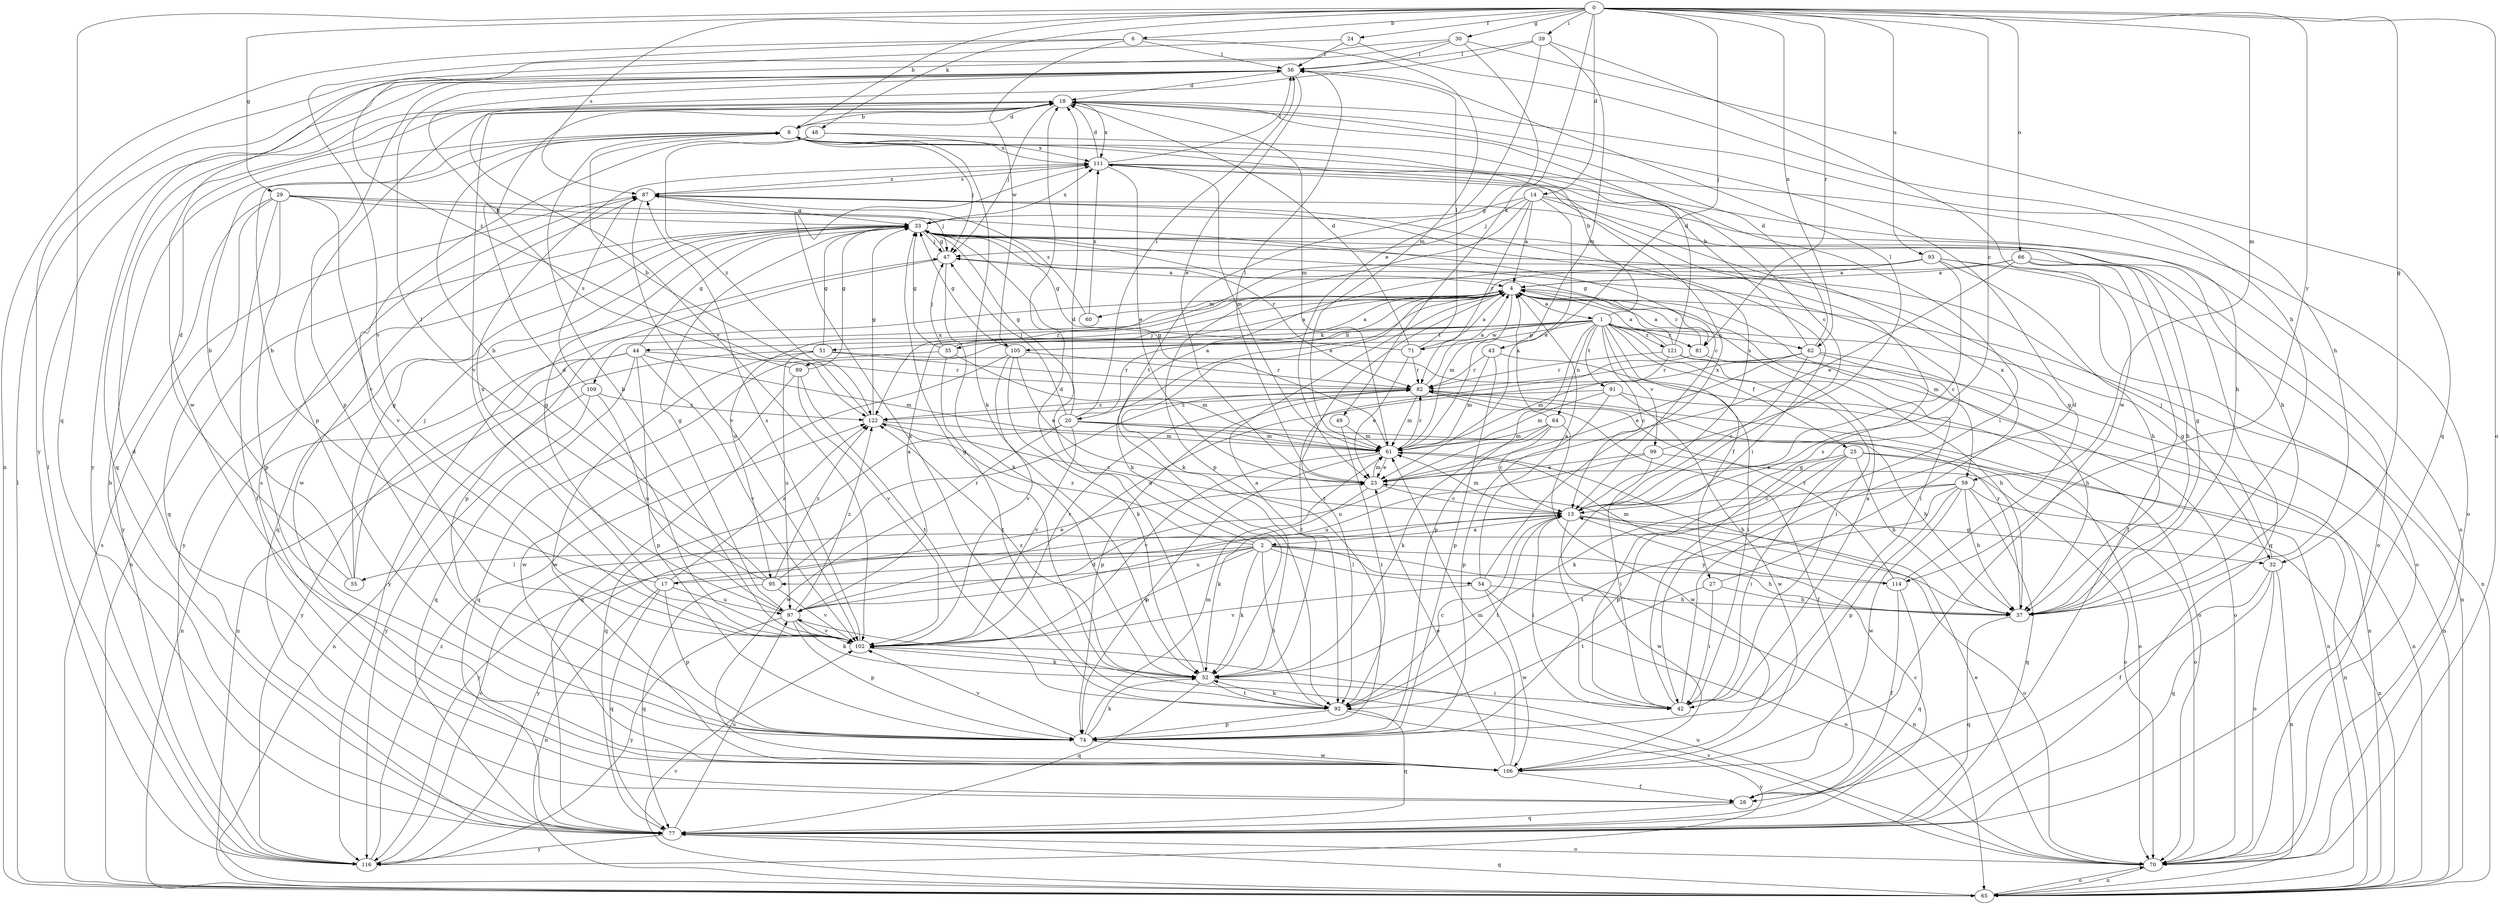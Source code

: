 strict digraph  {
0;
1;
2;
4;
6;
8;
13;
14;
17;
18;
20;
23;
24;
25;
27;
28;
29;
30;
32;
33;
35;
37;
39;
42;
43;
44;
47;
48;
49;
51;
52;
54;
55;
56;
59;
60;
61;
62;
64;
65;
66;
70;
71;
74;
77;
81;
82;
87;
89;
91;
92;
93;
95;
97;
99;
102;
105;
106;
109;
111;
114;
116;
121;
122;
0 -> 6  [label=b];
0 -> 8  [label=b];
0 -> 13  [label=c];
0 -> 14  [label=d];
0 -> 24  [label=f];
0 -> 29  [label=g];
0 -> 30  [label=g];
0 -> 32  [label=g];
0 -> 39  [label=i];
0 -> 43  [label=j];
0 -> 48  [label=k];
0 -> 49  [label=k];
0 -> 59  [label=m];
0 -> 62  [label=n];
0 -> 66  [label=o];
0 -> 70  [label=o];
0 -> 77  [label=q];
0 -> 81  [label=r];
0 -> 87  [label=s];
0 -> 93  [label=u];
0 -> 114  [label=y];
1 -> 8  [label=b];
1 -> 13  [label=c];
1 -> 25  [label=f];
1 -> 27  [label=f];
1 -> 32  [label=g];
1 -> 35  [label=h];
1 -> 42  [label=i];
1 -> 44  [label=j];
1 -> 51  [label=k];
1 -> 62  [label=n];
1 -> 64  [label=n];
1 -> 71  [label=p];
1 -> 74  [label=p];
1 -> 81  [label=r];
1 -> 89  [label=t];
1 -> 91  [label=t];
1 -> 99  [label=v];
1 -> 105  [label=w];
1 -> 121  [label=z];
2 -> 17  [label=d];
2 -> 18  [label=d];
2 -> 37  [label=h];
2 -> 52  [label=k];
2 -> 54  [label=l];
2 -> 55  [label=l];
2 -> 65  [label=n];
2 -> 92  [label=t];
2 -> 95  [label=u];
2 -> 102  [label=v];
2 -> 114  [label=y];
2 -> 122  [label=z];
4 -> 1  [label=a];
4 -> 20  [label=e];
4 -> 42  [label=i];
4 -> 59  [label=m];
4 -> 60  [label=m];
4 -> 61  [label=m];
4 -> 65  [label=n];
4 -> 81  [label=r];
4 -> 92  [label=t];
4 -> 95  [label=u];
4 -> 109  [label=x];
4 -> 116  [label=y];
6 -> 56  [label=l];
6 -> 61  [label=m];
6 -> 65  [label=n];
6 -> 102  [label=v];
6 -> 105  [label=w];
8 -> 18  [label=d];
8 -> 42  [label=i];
8 -> 47  [label=j];
8 -> 52  [label=k];
8 -> 111  [label=x];
13 -> 2  [label=a];
13 -> 32  [label=g];
13 -> 42  [label=i];
13 -> 61  [label=m];
13 -> 70  [label=o];
13 -> 87  [label=s];
13 -> 92  [label=t];
13 -> 106  [label=w];
13 -> 116  [label=y];
14 -> 4  [label=a];
14 -> 23  [label=e];
14 -> 33  [label=g];
14 -> 37  [label=h];
14 -> 47  [label=j];
14 -> 70  [label=o];
14 -> 74  [label=p];
14 -> 82  [label=r];
17 -> 8  [label=b];
17 -> 23  [label=e];
17 -> 33  [label=g];
17 -> 65  [label=n];
17 -> 74  [label=p];
17 -> 77  [label=q];
17 -> 97  [label=u];
17 -> 122  [label=z];
18 -> 8  [label=b];
18 -> 37  [label=h];
18 -> 47  [label=j];
18 -> 61  [label=m];
18 -> 74  [label=p];
18 -> 77  [label=q];
18 -> 102  [label=v];
18 -> 111  [label=x];
20 -> 4  [label=a];
20 -> 33  [label=g];
20 -> 37  [label=h];
20 -> 47  [label=j];
20 -> 56  [label=l];
20 -> 61  [label=m];
20 -> 70  [label=o];
20 -> 77  [label=q];
20 -> 102  [label=v];
20 -> 106  [label=w];
23 -> 13  [label=c];
23 -> 52  [label=k];
23 -> 56  [label=l];
23 -> 61  [label=m];
24 -> 37  [label=h];
24 -> 56  [label=l];
24 -> 116  [label=y];
25 -> 23  [label=e];
25 -> 37  [label=h];
25 -> 42  [label=i];
25 -> 52  [label=k];
25 -> 65  [label=n];
25 -> 70  [label=o];
25 -> 74  [label=p];
27 -> 37  [label=h];
27 -> 42  [label=i];
27 -> 92  [label=t];
27 -> 111  [label=x];
28 -> 18  [label=d];
28 -> 77  [label=q];
29 -> 13  [label=c];
29 -> 28  [label=f];
29 -> 33  [label=g];
29 -> 47  [label=j];
29 -> 74  [label=p];
29 -> 77  [label=q];
29 -> 102  [label=v];
29 -> 116  [label=y];
30 -> 23  [label=e];
30 -> 56  [label=l];
30 -> 77  [label=q];
30 -> 106  [label=w];
30 -> 122  [label=z];
32 -> 28  [label=f];
32 -> 47  [label=j];
32 -> 65  [label=n];
32 -> 70  [label=o];
32 -> 77  [label=q];
33 -> 47  [label=j];
33 -> 65  [label=n];
33 -> 70  [label=o];
33 -> 77  [label=q];
33 -> 82  [label=r];
33 -> 111  [label=x];
33 -> 116  [label=y];
35 -> 4  [label=a];
35 -> 33  [label=g];
35 -> 47  [label=j];
35 -> 61  [label=m];
35 -> 77  [label=q];
35 -> 92  [label=t];
37 -> 33  [label=g];
37 -> 77  [label=q];
37 -> 82  [label=r];
39 -> 56  [label=l];
39 -> 61  [label=m];
39 -> 92  [label=t];
39 -> 102  [label=v];
39 -> 106  [label=w];
42 -> 4  [label=a];
42 -> 18  [label=d];
42 -> 33  [label=g];
42 -> 87  [label=s];
43 -> 42  [label=i];
43 -> 61  [label=m];
43 -> 74  [label=p];
43 -> 82  [label=r];
44 -> 33  [label=g];
44 -> 61  [label=m];
44 -> 65  [label=n];
44 -> 74  [label=p];
44 -> 77  [label=q];
44 -> 82  [label=r];
44 -> 102  [label=v];
44 -> 116  [label=y];
47 -> 4  [label=a];
47 -> 33  [label=g];
47 -> 52  [label=k];
47 -> 74  [label=p];
48 -> 13  [label=c];
48 -> 102  [label=v];
48 -> 111  [label=x];
48 -> 122  [label=z];
49 -> 61  [label=m];
49 -> 92  [label=t];
51 -> 33  [label=g];
51 -> 65  [label=n];
51 -> 70  [label=o];
51 -> 82  [label=r];
51 -> 97  [label=u];
51 -> 106  [label=w];
52 -> 4  [label=a];
52 -> 18  [label=d];
52 -> 33  [label=g];
52 -> 42  [label=i];
52 -> 77  [label=q];
52 -> 92  [label=t];
52 -> 122  [label=z];
54 -> 4  [label=a];
54 -> 37  [label=h];
54 -> 70  [label=o];
54 -> 102  [label=v];
54 -> 106  [label=w];
54 -> 111  [label=x];
55 -> 8  [label=b];
55 -> 18  [label=d];
55 -> 33  [label=g];
55 -> 47  [label=j];
56 -> 18  [label=d];
56 -> 23  [label=e];
56 -> 74  [label=p];
56 -> 116  [label=y];
59 -> 13  [label=c];
59 -> 37  [label=h];
59 -> 65  [label=n];
59 -> 74  [label=p];
59 -> 77  [label=q];
59 -> 92  [label=t];
59 -> 106  [label=w];
59 -> 116  [label=y];
60 -> 87  [label=s];
60 -> 111  [label=x];
61 -> 23  [label=e];
61 -> 33  [label=g];
61 -> 37  [label=h];
61 -> 74  [label=p];
61 -> 82  [label=r];
61 -> 102  [label=v];
62 -> 8  [label=b];
62 -> 13  [label=c];
62 -> 18  [label=d];
62 -> 23  [label=e];
62 -> 37  [label=h];
62 -> 65  [label=n];
62 -> 82  [label=r];
62 -> 97  [label=u];
64 -> 4  [label=a];
64 -> 13  [label=c];
64 -> 52  [label=k];
64 -> 61  [label=m];
64 -> 97  [label=u];
64 -> 106  [label=w];
65 -> 56  [label=l];
65 -> 70  [label=o];
65 -> 77  [label=q];
65 -> 87  [label=s];
65 -> 102  [label=v];
66 -> 4  [label=a];
66 -> 23  [label=e];
66 -> 28  [label=f];
66 -> 37  [label=h];
66 -> 52  [label=k];
66 -> 77  [label=q];
70 -> 23  [label=e];
70 -> 65  [label=n];
70 -> 97  [label=u];
70 -> 102  [label=v];
71 -> 4  [label=a];
71 -> 18  [label=d];
71 -> 23  [label=e];
71 -> 33  [label=g];
71 -> 56  [label=l];
71 -> 82  [label=r];
74 -> 52  [label=k];
74 -> 61  [label=m];
74 -> 102  [label=v];
74 -> 106  [label=w];
77 -> 8  [label=b];
77 -> 13  [label=c];
77 -> 70  [label=o];
77 -> 97  [label=u];
77 -> 116  [label=y];
81 -> 4  [label=a];
81 -> 70  [label=o];
81 -> 92  [label=t];
82 -> 4  [label=a];
82 -> 28  [label=f];
82 -> 61  [label=m];
82 -> 65  [label=n];
82 -> 74  [label=p];
82 -> 122  [label=z];
87 -> 33  [label=g];
87 -> 42  [label=i];
87 -> 102  [label=v];
87 -> 106  [label=w];
87 -> 111  [label=x];
89 -> 33  [label=g];
89 -> 56  [label=l];
89 -> 92  [label=t];
89 -> 102  [label=v];
89 -> 106  [label=w];
91 -> 61  [label=m];
91 -> 65  [label=n];
91 -> 74  [label=p];
91 -> 106  [label=w];
91 -> 122  [label=z];
92 -> 13  [label=c];
92 -> 52  [label=k];
92 -> 74  [label=p];
92 -> 77  [label=q];
92 -> 111  [label=x];
92 -> 116  [label=y];
93 -> 4  [label=a];
93 -> 13  [label=c];
93 -> 37  [label=h];
93 -> 52  [label=k];
93 -> 65  [label=n];
93 -> 70  [label=o];
93 -> 122  [label=z];
95 -> 8  [label=b];
95 -> 56  [label=l];
95 -> 77  [label=q];
95 -> 82  [label=r];
95 -> 102  [label=v];
95 -> 122  [label=z];
97 -> 4  [label=a];
97 -> 33  [label=g];
97 -> 52  [label=k];
97 -> 74  [label=p];
97 -> 102  [label=v];
97 -> 111  [label=x];
97 -> 116  [label=y];
97 -> 122  [label=z];
99 -> 23  [label=e];
99 -> 42  [label=i];
99 -> 56  [label=l];
99 -> 70  [label=o];
99 -> 97  [label=u];
102 -> 8  [label=b];
102 -> 18  [label=d];
102 -> 52  [label=k];
102 -> 82  [label=r];
102 -> 87  [label=s];
105 -> 4  [label=a];
105 -> 23  [label=e];
105 -> 33  [label=g];
105 -> 52  [label=k];
105 -> 77  [label=q];
105 -> 82  [label=r];
105 -> 102  [label=v];
106 -> 23  [label=e];
106 -> 28  [label=f];
106 -> 61  [label=m];
106 -> 87  [label=s];
109 -> 65  [label=n];
109 -> 87  [label=s];
109 -> 97  [label=u];
109 -> 116  [label=y];
109 -> 122  [label=z];
111 -> 18  [label=d];
111 -> 23  [label=e];
111 -> 37  [label=h];
111 -> 56  [label=l];
111 -> 61  [label=m];
111 -> 70  [label=o];
111 -> 87  [label=s];
114 -> 28  [label=f];
114 -> 33  [label=g];
114 -> 61  [label=m];
114 -> 77  [label=q];
114 -> 82  [label=r];
116 -> 13  [label=c];
116 -> 56  [label=l];
116 -> 122  [label=z];
121 -> 4  [label=a];
121 -> 18  [label=d];
121 -> 33  [label=g];
121 -> 37  [label=h];
121 -> 61  [label=m];
121 -> 65  [label=n];
121 -> 82  [label=r];
122 -> 8  [label=b];
122 -> 13  [label=c];
122 -> 33  [label=g];
122 -> 61  [label=m];
}

